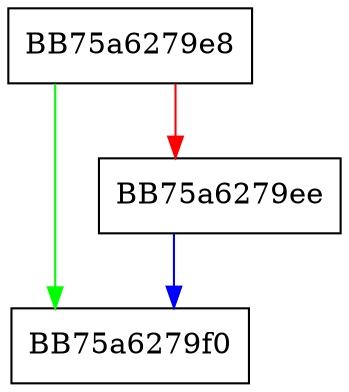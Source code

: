 digraph Reset {
  node [shape="box"];
  graph [splines=ortho];
  BB75a6279e8 -> BB75a6279f0 [color="green"];
  BB75a6279e8 -> BB75a6279ee [color="red"];
  BB75a6279ee -> BB75a6279f0 [color="blue"];
}